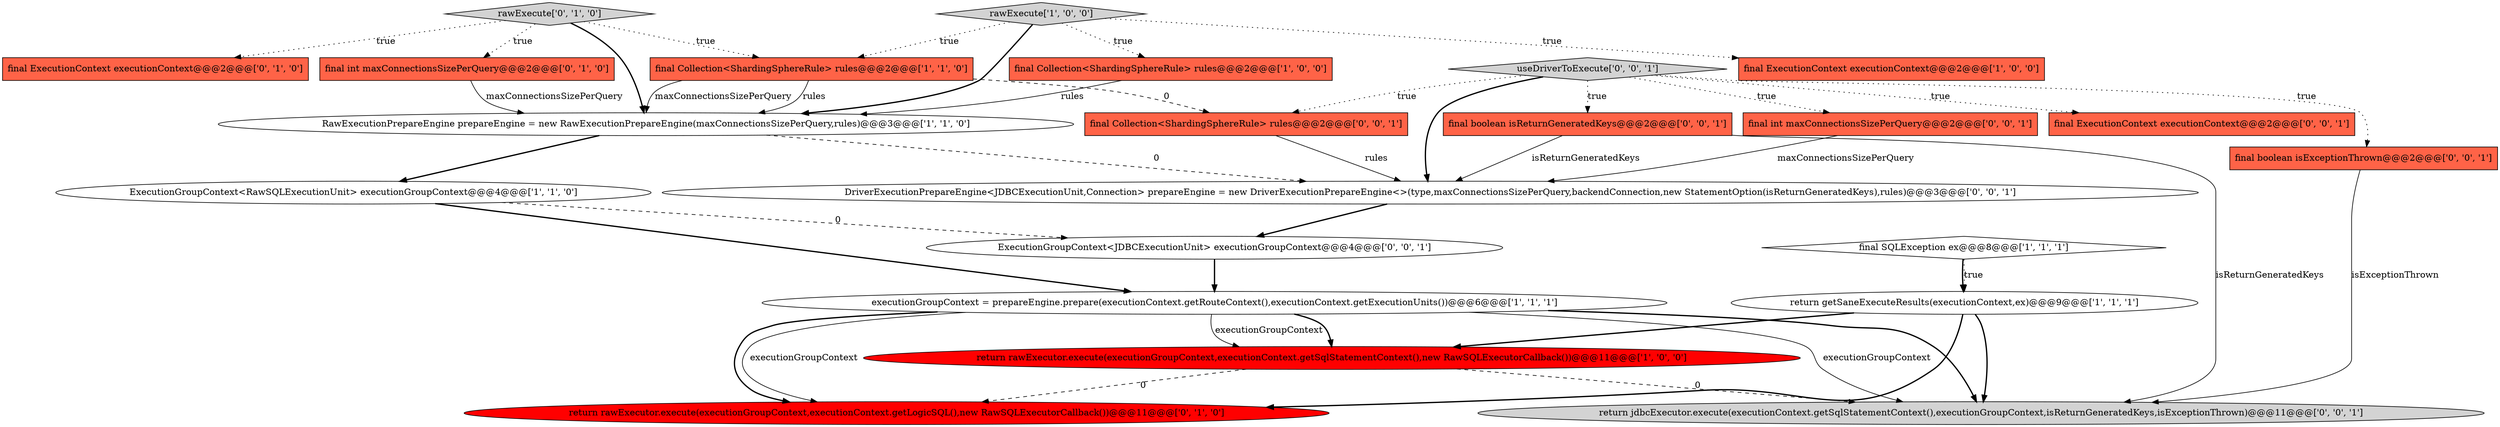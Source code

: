 digraph {
12 [style = filled, label = "final ExecutionContext executionContext@@@2@@@['0', '1', '0']", fillcolor = tomato, shape = box image = "AAA0AAABBB2BBB"];
18 [style = filled, label = "final boolean isReturnGeneratedKeys@@@2@@@['0', '0', '1']", fillcolor = tomato, shape = box image = "AAA0AAABBB3BBB"];
14 [style = filled, label = "ExecutionGroupContext<JDBCExecutionUnit> executionGroupContext@@@4@@@['0', '0', '1']", fillcolor = white, shape = ellipse image = "AAA0AAABBB3BBB"];
22 [style = filled, label = "final Collection<ShardingSphereRule> rules@@@2@@@['0', '0', '1']", fillcolor = tomato, shape = box image = "AAA0AAABBB3BBB"];
20 [style = filled, label = "DriverExecutionPrepareEngine<JDBCExecutionUnit,Connection> prepareEngine = new DriverExecutionPrepareEngine<>(type,maxConnectionsSizePerQuery,backendConnection,new StatementOption(isReturnGeneratedKeys),rules)@@@3@@@['0', '0', '1']", fillcolor = white, shape = ellipse image = "AAA0AAABBB3BBB"];
8 [style = filled, label = "RawExecutionPrepareEngine prepareEngine = new RawExecutionPrepareEngine(maxConnectionsSizePerQuery,rules)@@@3@@@['1', '1', '0']", fillcolor = white, shape = ellipse image = "AAA0AAABBB1BBB"];
16 [style = filled, label = "final boolean isExceptionThrown@@@2@@@['0', '0', '1']", fillcolor = tomato, shape = box image = "AAA0AAABBB3BBB"];
21 [style = filled, label = "return jdbcExecutor.execute(executionContext.getSqlStatementContext(),executionGroupContext,isReturnGeneratedKeys,isExceptionThrown)@@@11@@@['0', '0', '1']", fillcolor = lightgray, shape = ellipse image = "AAA0AAABBB3BBB"];
13 [style = filled, label = "return rawExecutor.execute(executionGroupContext,executionContext.getLogicSQL(),new RawSQLExecutorCallback())@@@11@@@['0', '1', '0']", fillcolor = red, shape = ellipse image = "AAA1AAABBB2BBB"];
7 [style = filled, label = "ExecutionGroupContext<RawSQLExecutionUnit> executionGroupContext@@@4@@@['1', '1', '0']", fillcolor = white, shape = ellipse image = "AAA0AAABBB1BBB"];
9 [style = filled, label = "final SQLException ex@@@8@@@['1', '1', '1']", fillcolor = white, shape = diamond image = "AAA0AAABBB1BBB"];
4 [style = filled, label = "rawExecute['1', '0', '0']", fillcolor = lightgray, shape = diamond image = "AAA0AAABBB1BBB"];
6 [style = filled, label = "return rawExecutor.execute(executionGroupContext,executionContext.getSqlStatementContext(),new RawSQLExecutorCallback())@@@11@@@['1', '0', '0']", fillcolor = red, shape = ellipse image = "AAA1AAABBB1BBB"];
19 [style = filled, label = "final ExecutionContext executionContext@@@2@@@['0', '0', '1']", fillcolor = tomato, shape = box image = "AAA0AAABBB3BBB"];
15 [style = filled, label = "useDriverToExecute['0', '0', '1']", fillcolor = lightgray, shape = diamond image = "AAA0AAABBB3BBB"];
17 [style = filled, label = "final int maxConnectionsSizePerQuery@@@2@@@['0', '0', '1']", fillcolor = tomato, shape = box image = "AAA0AAABBB3BBB"];
3 [style = filled, label = "executionGroupContext = prepareEngine.prepare(executionContext.getRouteContext(),executionContext.getExecutionUnits())@@@6@@@['1', '1', '1']", fillcolor = white, shape = ellipse image = "AAA0AAABBB1BBB"];
2 [style = filled, label = "final ExecutionContext executionContext@@@2@@@['1', '0', '0']", fillcolor = tomato, shape = box image = "AAA0AAABBB1BBB"];
1 [style = filled, label = "return getSaneExecuteResults(executionContext,ex)@@@9@@@['1', '1', '1']", fillcolor = white, shape = ellipse image = "AAA0AAABBB1BBB"];
10 [style = filled, label = "final int maxConnectionsSizePerQuery@@@2@@@['0', '1', '0']", fillcolor = tomato, shape = box image = "AAA0AAABBB2BBB"];
0 [style = filled, label = "final Collection<ShardingSphereRule> rules@@@2@@@['1', '0', '0']", fillcolor = tomato, shape = box image = "AAA0AAABBB1BBB"];
11 [style = filled, label = "rawExecute['0', '1', '0']", fillcolor = lightgray, shape = diamond image = "AAA0AAABBB2BBB"];
5 [style = filled, label = "final Collection<ShardingSphereRule> rules@@@2@@@['1', '1', '0']", fillcolor = tomato, shape = box image = "AAA0AAABBB1BBB"];
14->3 [style = bold, label=""];
4->5 [style = dotted, label="true"];
6->21 [style = dashed, label="0"];
16->21 [style = solid, label="isExceptionThrown"];
11->10 [style = dotted, label="true"];
7->14 [style = dashed, label="0"];
4->0 [style = dotted, label="true"];
3->13 [style = solid, label="executionGroupContext"];
11->12 [style = dotted, label="true"];
15->18 [style = dotted, label="true"];
8->20 [style = dashed, label="0"];
3->6 [style = solid, label="executionGroupContext"];
3->6 [style = bold, label=""];
15->22 [style = dotted, label="true"];
20->14 [style = bold, label=""];
11->5 [style = dotted, label="true"];
5->8 [style = solid, label="rules"];
15->16 [style = dotted, label="true"];
1->13 [style = bold, label=""];
7->3 [style = bold, label=""];
8->7 [style = bold, label=""];
15->17 [style = dotted, label="true"];
10->8 [style = solid, label="maxConnectionsSizePerQuery"];
1->6 [style = bold, label=""];
6->13 [style = dashed, label="0"];
22->20 [style = solid, label="rules"];
1->21 [style = bold, label=""];
15->20 [style = bold, label=""];
15->19 [style = dotted, label="true"];
9->1 [style = dotted, label="true"];
18->21 [style = solid, label="isReturnGeneratedKeys"];
3->13 [style = bold, label=""];
0->8 [style = solid, label="rules"];
4->8 [style = bold, label=""];
11->8 [style = bold, label=""];
3->21 [style = bold, label=""];
5->8 [style = solid, label="maxConnectionsSizePerQuery"];
18->20 [style = solid, label="isReturnGeneratedKeys"];
9->1 [style = bold, label=""];
3->21 [style = solid, label="executionGroupContext"];
4->2 [style = dotted, label="true"];
17->20 [style = solid, label="maxConnectionsSizePerQuery"];
5->22 [style = dashed, label="0"];
}
